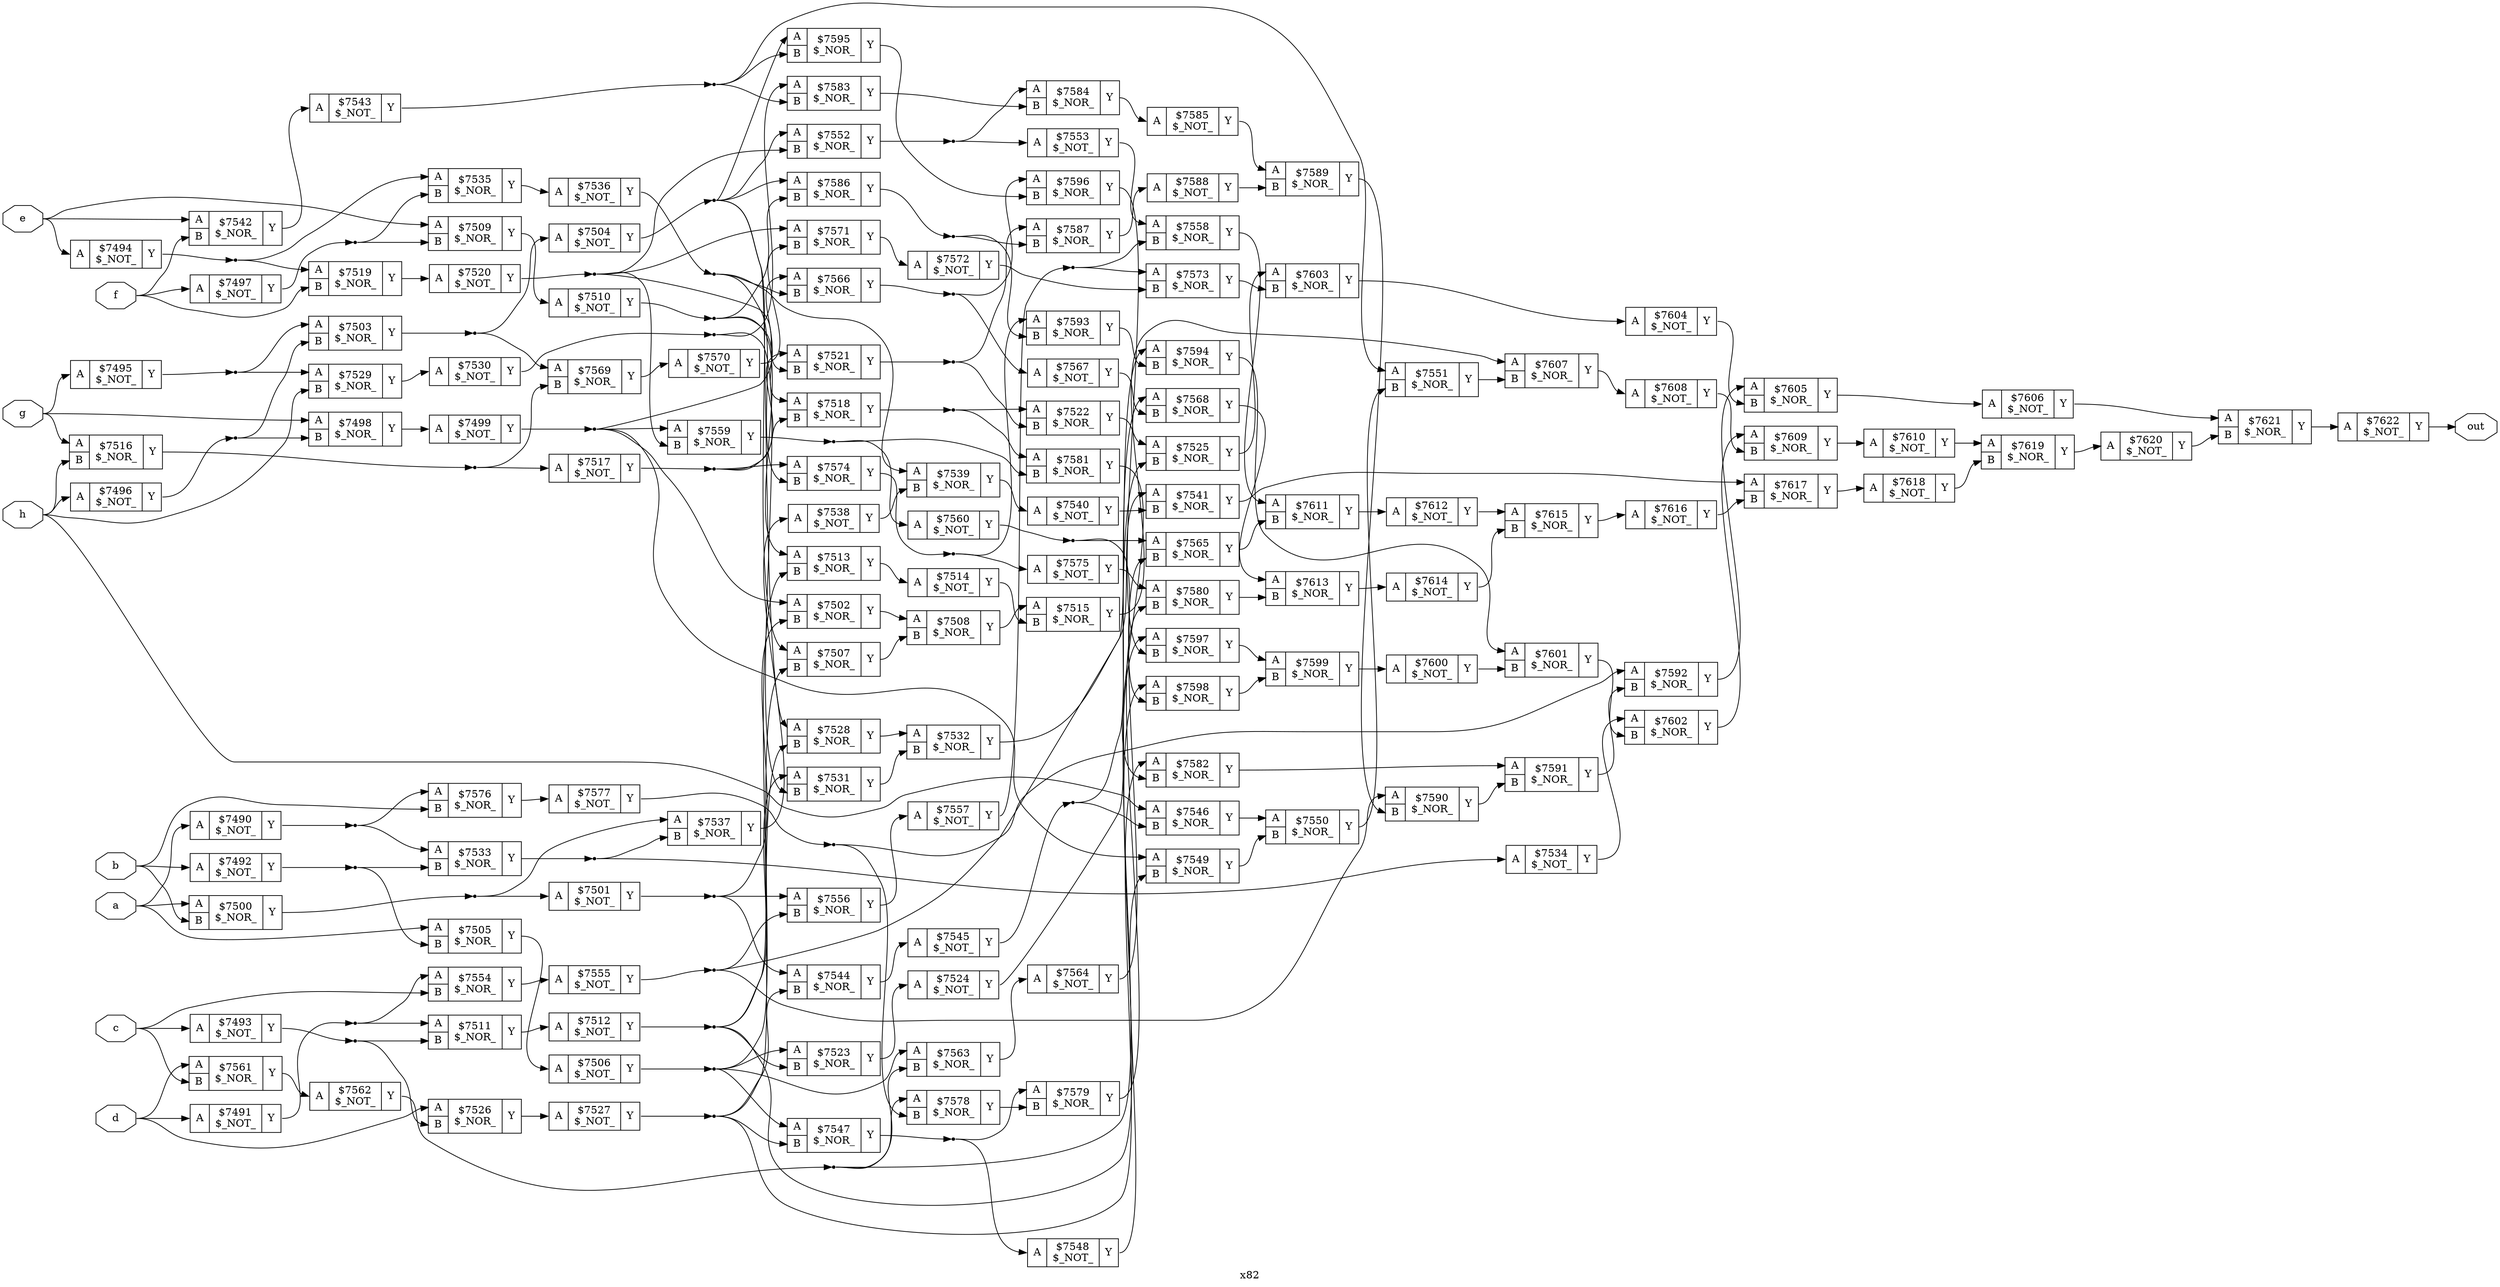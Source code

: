 digraph "x82" {
label="x82";
rankdir="LR";
remincross=true;
n133 [ shape=octagon, label="a", color="black", fontcolor="black" ];
n134 [ shape=octagon, label="b", color="black", fontcolor="black" ];
n135 [ shape=octagon, label="c", color="black", fontcolor="black" ];
n136 [ shape=octagon, label="d", color="black", fontcolor="black" ];
n137 [ shape=octagon, label="e", color="black", fontcolor="black" ];
n138 [ shape=octagon, label="f", color="black", fontcolor="black" ];
n139 [ shape=octagon, label="g", color="black", fontcolor="black" ];
n140 [ shape=octagon, label="h", color="black", fontcolor="black" ];
n141 [ shape=octagon, label="out", color="black", fontcolor="black" ];
c144 [ shape=record, label="{{<p142> A}|$7490\n$_NOT_|{<p143> Y}}" ];
c145 [ shape=record, label="{{<p142> A}|$7491\n$_NOT_|{<p143> Y}}" ];
c146 [ shape=record, label="{{<p142> A}|$7492\n$_NOT_|{<p143> Y}}" ];
c147 [ shape=record, label="{{<p142> A}|$7493\n$_NOT_|{<p143> Y}}" ];
c148 [ shape=record, label="{{<p142> A}|$7494\n$_NOT_|{<p143> Y}}" ];
c149 [ shape=record, label="{{<p142> A}|$7495\n$_NOT_|{<p143> Y}}" ];
c150 [ shape=record, label="{{<p142> A}|$7496\n$_NOT_|{<p143> Y}}" ];
c151 [ shape=record, label="{{<p142> A}|$7497\n$_NOT_|{<p143> Y}}" ];
c153 [ shape=record, label="{{<p142> A|<p152> B}|$7498\n$_NOR_|{<p143> Y}}" ];
c154 [ shape=record, label="{{<p142> A}|$7499\n$_NOT_|{<p143> Y}}" ];
c155 [ shape=record, label="{{<p142> A|<p152> B}|$7500\n$_NOR_|{<p143> Y}}" ];
c156 [ shape=record, label="{{<p142> A}|$7501\n$_NOT_|{<p143> Y}}" ];
c157 [ shape=record, label="{{<p142> A|<p152> B}|$7502\n$_NOR_|{<p143> Y}}" ];
c158 [ shape=record, label="{{<p142> A|<p152> B}|$7503\n$_NOR_|{<p143> Y}}" ];
c159 [ shape=record, label="{{<p142> A}|$7504\n$_NOT_|{<p143> Y}}" ];
c160 [ shape=record, label="{{<p142> A|<p152> B}|$7505\n$_NOR_|{<p143> Y}}" ];
c161 [ shape=record, label="{{<p142> A}|$7506\n$_NOT_|{<p143> Y}}" ];
c162 [ shape=record, label="{{<p142> A|<p152> B}|$7507\n$_NOR_|{<p143> Y}}" ];
c163 [ shape=record, label="{{<p142> A|<p152> B}|$7508\n$_NOR_|{<p143> Y}}" ];
c164 [ shape=record, label="{{<p142> A|<p152> B}|$7509\n$_NOR_|{<p143> Y}}" ];
c165 [ shape=record, label="{{<p142> A}|$7510\n$_NOT_|{<p143> Y}}" ];
c166 [ shape=record, label="{{<p142> A|<p152> B}|$7511\n$_NOR_|{<p143> Y}}" ];
c167 [ shape=record, label="{{<p142> A}|$7512\n$_NOT_|{<p143> Y}}" ];
c168 [ shape=record, label="{{<p142> A|<p152> B}|$7513\n$_NOR_|{<p143> Y}}" ];
c169 [ shape=record, label="{{<p142> A}|$7514\n$_NOT_|{<p143> Y}}" ];
c170 [ shape=record, label="{{<p142> A|<p152> B}|$7515\n$_NOR_|{<p143> Y}}" ];
c171 [ shape=record, label="{{<p142> A|<p152> B}|$7516\n$_NOR_|{<p143> Y}}" ];
c172 [ shape=record, label="{{<p142> A}|$7517\n$_NOT_|{<p143> Y}}" ];
c173 [ shape=record, label="{{<p142> A|<p152> B}|$7518\n$_NOR_|{<p143> Y}}" ];
c174 [ shape=record, label="{{<p142> A|<p152> B}|$7519\n$_NOR_|{<p143> Y}}" ];
c175 [ shape=record, label="{{<p142> A}|$7520\n$_NOT_|{<p143> Y}}" ];
c176 [ shape=record, label="{{<p142> A|<p152> B}|$7521\n$_NOR_|{<p143> Y}}" ];
c177 [ shape=record, label="{{<p142> A|<p152> B}|$7522\n$_NOR_|{<p143> Y}}" ];
c178 [ shape=record, label="{{<p142> A|<p152> B}|$7523\n$_NOR_|{<p143> Y}}" ];
c179 [ shape=record, label="{{<p142> A}|$7524\n$_NOT_|{<p143> Y}}" ];
c180 [ shape=record, label="{{<p142> A|<p152> B}|$7525\n$_NOR_|{<p143> Y}}" ];
c181 [ shape=record, label="{{<p142> A|<p152> B}|$7526\n$_NOR_|{<p143> Y}}" ];
c182 [ shape=record, label="{{<p142> A}|$7527\n$_NOT_|{<p143> Y}}" ];
c183 [ shape=record, label="{{<p142> A|<p152> B}|$7528\n$_NOR_|{<p143> Y}}" ];
c184 [ shape=record, label="{{<p142> A|<p152> B}|$7529\n$_NOR_|{<p143> Y}}" ];
c185 [ shape=record, label="{{<p142> A}|$7530\n$_NOT_|{<p143> Y}}" ];
c186 [ shape=record, label="{{<p142> A|<p152> B}|$7531\n$_NOR_|{<p143> Y}}" ];
c187 [ shape=record, label="{{<p142> A|<p152> B}|$7532\n$_NOR_|{<p143> Y}}" ];
c188 [ shape=record, label="{{<p142> A|<p152> B}|$7533\n$_NOR_|{<p143> Y}}" ];
c189 [ shape=record, label="{{<p142> A}|$7534\n$_NOT_|{<p143> Y}}" ];
c190 [ shape=record, label="{{<p142> A|<p152> B}|$7535\n$_NOR_|{<p143> Y}}" ];
c191 [ shape=record, label="{{<p142> A}|$7536\n$_NOT_|{<p143> Y}}" ];
c192 [ shape=record, label="{{<p142> A|<p152> B}|$7537\n$_NOR_|{<p143> Y}}" ];
c193 [ shape=record, label="{{<p142> A}|$7538\n$_NOT_|{<p143> Y}}" ];
c194 [ shape=record, label="{{<p142> A|<p152> B}|$7539\n$_NOR_|{<p143> Y}}" ];
c195 [ shape=record, label="{{<p142> A}|$7540\n$_NOT_|{<p143> Y}}" ];
c196 [ shape=record, label="{{<p142> A|<p152> B}|$7541\n$_NOR_|{<p143> Y}}" ];
c197 [ shape=record, label="{{<p142> A|<p152> B}|$7542\n$_NOR_|{<p143> Y}}" ];
c198 [ shape=record, label="{{<p142> A}|$7543\n$_NOT_|{<p143> Y}}" ];
c199 [ shape=record, label="{{<p142> A|<p152> B}|$7544\n$_NOR_|{<p143> Y}}" ];
c200 [ shape=record, label="{{<p142> A}|$7545\n$_NOT_|{<p143> Y}}" ];
c201 [ shape=record, label="{{<p142> A|<p152> B}|$7546\n$_NOR_|{<p143> Y}}" ];
c202 [ shape=record, label="{{<p142> A|<p152> B}|$7547\n$_NOR_|{<p143> Y}}" ];
c203 [ shape=record, label="{{<p142> A}|$7548\n$_NOT_|{<p143> Y}}" ];
c204 [ shape=record, label="{{<p142> A|<p152> B}|$7549\n$_NOR_|{<p143> Y}}" ];
c205 [ shape=record, label="{{<p142> A|<p152> B}|$7550\n$_NOR_|{<p143> Y}}" ];
c206 [ shape=record, label="{{<p142> A|<p152> B}|$7551\n$_NOR_|{<p143> Y}}" ];
c207 [ shape=record, label="{{<p142> A|<p152> B}|$7552\n$_NOR_|{<p143> Y}}" ];
c208 [ shape=record, label="{{<p142> A}|$7553\n$_NOT_|{<p143> Y}}" ];
c209 [ shape=record, label="{{<p142> A|<p152> B}|$7554\n$_NOR_|{<p143> Y}}" ];
c210 [ shape=record, label="{{<p142> A}|$7555\n$_NOT_|{<p143> Y}}" ];
c211 [ shape=record, label="{{<p142> A|<p152> B}|$7556\n$_NOR_|{<p143> Y}}" ];
c212 [ shape=record, label="{{<p142> A}|$7557\n$_NOT_|{<p143> Y}}" ];
c213 [ shape=record, label="{{<p142> A|<p152> B}|$7558\n$_NOR_|{<p143> Y}}" ];
c214 [ shape=record, label="{{<p142> A|<p152> B}|$7559\n$_NOR_|{<p143> Y}}" ];
c215 [ shape=record, label="{{<p142> A}|$7560\n$_NOT_|{<p143> Y}}" ];
c216 [ shape=record, label="{{<p142> A|<p152> B}|$7561\n$_NOR_|{<p143> Y}}" ];
c217 [ shape=record, label="{{<p142> A}|$7562\n$_NOT_|{<p143> Y}}" ];
c218 [ shape=record, label="{{<p142> A|<p152> B}|$7563\n$_NOR_|{<p143> Y}}" ];
c219 [ shape=record, label="{{<p142> A}|$7564\n$_NOT_|{<p143> Y}}" ];
c220 [ shape=record, label="{{<p142> A|<p152> B}|$7565\n$_NOR_|{<p143> Y}}" ];
c221 [ shape=record, label="{{<p142> A|<p152> B}|$7566\n$_NOR_|{<p143> Y}}" ];
c222 [ shape=record, label="{{<p142> A}|$7567\n$_NOT_|{<p143> Y}}" ];
c223 [ shape=record, label="{{<p142> A|<p152> B}|$7568\n$_NOR_|{<p143> Y}}" ];
c224 [ shape=record, label="{{<p142> A|<p152> B}|$7569\n$_NOR_|{<p143> Y}}" ];
c225 [ shape=record, label="{{<p142> A}|$7570\n$_NOT_|{<p143> Y}}" ];
c226 [ shape=record, label="{{<p142> A|<p152> B}|$7571\n$_NOR_|{<p143> Y}}" ];
c227 [ shape=record, label="{{<p142> A}|$7572\n$_NOT_|{<p143> Y}}" ];
c228 [ shape=record, label="{{<p142> A|<p152> B}|$7573\n$_NOR_|{<p143> Y}}" ];
c229 [ shape=record, label="{{<p142> A|<p152> B}|$7574\n$_NOR_|{<p143> Y}}" ];
c230 [ shape=record, label="{{<p142> A}|$7575\n$_NOT_|{<p143> Y}}" ];
c231 [ shape=record, label="{{<p142> A|<p152> B}|$7576\n$_NOR_|{<p143> Y}}" ];
c232 [ shape=record, label="{{<p142> A}|$7577\n$_NOT_|{<p143> Y}}" ];
c233 [ shape=record, label="{{<p142> A|<p152> B}|$7578\n$_NOR_|{<p143> Y}}" ];
c234 [ shape=record, label="{{<p142> A|<p152> B}|$7579\n$_NOR_|{<p143> Y}}" ];
c235 [ shape=record, label="{{<p142> A|<p152> B}|$7580\n$_NOR_|{<p143> Y}}" ];
c236 [ shape=record, label="{{<p142> A|<p152> B}|$7581\n$_NOR_|{<p143> Y}}" ];
c237 [ shape=record, label="{{<p142> A|<p152> B}|$7582\n$_NOR_|{<p143> Y}}" ];
c238 [ shape=record, label="{{<p142> A|<p152> B}|$7583\n$_NOR_|{<p143> Y}}" ];
c239 [ shape=record, label="{{<p142> A|<p152> B}|$7584\n$_NOR_|{<p143> Y}}" ];
c240 [ shape=record, label="{{<p142> A}|$7585\n$_NOT_|{<p143> Y}}" ];
c241 [ shape=record, label="{{<p142> A|<p152> B}|$7586\n$_NOR_|{<p143> Y}}" ];
c242 [ shape=record, label="{{<p142> A|<p152> B}|$7587\n$_NOR_|{<p143> Y}}" ];
c243 [ shape=record, label="{{<p142> A}|$7588\n$_NOT_|{<p143> Y}}" ];
c244 [ shape=record, label="{{<p142> A|<p152> B}|$7589\n$_NOR_|{<p143> Y}}" ];
c245 [ shape=record, label="{{<p142> A|<p152> B}|$7590\n$_NOR_|{<p143> Y}}" ];
c246 [ shape=record, label="{{<p142> A|<p152> B}|$7591\n$_NOR_|{<p143> Y}}" ];
c247 [ shape=record, label="{{<p142> A|<p152> B}|$7592\n$_NOR_|{<p143> Y}}" ];
c248 [ shape=record, label="{{<p142> A|<p152> B}|$7593\n$_NOR_|{<p143> Y}}" ];
c249 [ shape=record, label="{{<p142> A|<p152> B}|$7594\n$_NOR_|{<p143> Y}}" ];
c250 [ shape=record, label="{{<p142> A|<p152> B}|$7595\n$_NOR_|{<p143> Y}}" ];
c251 [ shape=record, label="{{<p142> A|<p152> B}|$7596\n$_NOR_|{<p143> Y}}" ];
c252 [ shape=record, label="{{<p142> A|<p152> B}|$7597\n$_NOR_|{<p143> Y}}" ];
c253 [ shape=record, label="{{<p142> A|<p152> B}|$7598\n$_NOR_|{<p143> Y}}" ];
c254 [ shape=record, label="{{<p142> A|<p152> B}|$7599\n$_NOR_|{<p143> Y}}" ];
c255 [ shape=record, label="{{<p142> A}|$7600\n$_NOT_|{<p143> Y}}" ];
c256 [ shape=record, label="{{<p142> A|<p152> B}|$7601\n$_NOR_|{<p143> Y}}" ];
c257 [ shape=record, label="{{<p142> A|<p152> B}|$7602\n$_NOR_|{<p143> Y}}" ];
c258 [ shape=record, label="{{<p142> A|<p152> B}|$7603\n$_NOR_|{<p143> Y}}" ];
c259 [ shape=record, label="{{<p142> A}|$7604\n$_NOT_|{<p143> Y}}" ];
c260 [ shape=record, label="{{<p142> A|<p152> B}|$7605\n$_NOR_|{<p143> Y}}" ];
c261 [ shape=record, label="{{<p142> A}|$7606\n$_NOT_|{<p143> Y}}" ];
c262 [ shape=record, label="{{<p142> A|<p152> B}|$7607\n$_NOR_|{<p143> Y}}" ];
c263 [ shape=record, label="{{<p142> A}|$7608\n$_NOT_|{<p143> Y}}" ];
c264 [ shape=record, label="{{<p142> A|<p152> B}|$7609\n$_NOR_|{<p143> Y}}" ];
c265 [ shape=record, label="{{<p142> A}|$7610\n$_NOT_|{<p143> Y}}" ];
c266 [ shape=record, label="{{<p142> A|<p152> B}|$7611\n$_NOR_|{<p143> Y}}" ];
c267 [ shape=record, label="{{<p142> A}|$7612\n$_NOT_|{<p143> Y}}" ];
c268 [ shape=record, label="{{<p142> A|<p152> B}|$7613\n$_NOR_|{<p143> Y}}" ];
c269 [ shape=record, label="{{<p142> A}|$7614\n$_NOT_|{<p143> Y}}" ];
c270 [ shape=record, label="{{<p142> A|<p152> B}|$7615\n$_NOR_|{<p143> Y}}" ];
c271 [ shape=record, label="{{<p142> A}|$7616\n$_NOT_|{<p143> Y}}" ];
c272 [ shape=record, label="{{<p142> A|<p152> B}|$7617\n$_NOR_|{<p143> Y}}" ];
c273 [ shape=record, label="{{<p142> A}|$7618\n$_NOT_|{<p143> Y}}" ];
c274 [ shape=record, label="{{<p142> A|<p152> B}|$7619\n$_NOR_|{<p143> Y}}" ];
c275 [ shape=record, label="{{<p142> A}|$7620\n$_NOT_|{<p143> Y}}" ];
c276 [ shape=record, label="{{<p142> A|<p152> B}|$7621\n$_NOR_|{<p143> Y}}" ];
c277 [ shape=record, label="{{<p142> A}|$7622\n$_NOT_|{<p143> Y}}" ];
c235:p143:e -> c268:p152:w [color="black", label=""];
c244:p143:e -> c245:p152:w [color="black", label=""];
n100 [ shape=point ];
c202:p143:e -> n100:w [color="black", label=""];
n100:e -> c203:p142:w [color="black", label=""];
n100:e -> c234:p142:w [color="black", label=""];
c203:p143:e -> c204:p152:w [color="black", label=""];
c204:p143:e -> c205:p152:w [color="black", label=""];
c205:p143:e -> c206:p152:w [color="black", label=""];
c206:p143:e -> c262:p152:w [color="black", label=""];
n105 [ shape=point ];
c207:p143:e -> n105:w [color="black", label=""];
n105:e -> c208:p142:w [color="black", label=""];
n105:e -> c239:p142:w [color="black", label=""];
c208:p143:e -> c213:p142:w [color="black", label=""];
c209:p143:e -> c210:p142:w [color="black", label=""];
n108 [ shape=point ];
c210:p143:e -> n108:w [color="black", label=""];
n108:e -> c211:p152:w [color="black", label=""];
n108:e -> c245:p142:w [color="black", label=""];
n108:e -> c249:p142:w [color="black", label=""];
c211:p143:e -> c212:p142:w [color="black", label=""];
n11 [ shape=point ];
c144:p143:e -> n11:w [color="black", label=""];
n11:e -> c188:p142:w [color="black", label=""];
n11:e -> c231:p142:w [color="black", label=""];
n110 [ shape=point ];
c212:p143:e -> n110:w [color="black", label=""];
n110:e -> c213:p152:w [color="black", label=""];
n110:e -> c228:p142:w [color="black", label=""];
c213:p143:e -> c266:p142:w [color="black", label=""];
n112 [ shape=point ];
c214:p143:e -> n112:w [color="black", label=""];
n112:e -> c215:p142:w [color="black", label=""];
n112:e -> c236:p152:w [color="black", label=""];
n113 [ shape=point ];
c215:p143:e -> n113:w [color="black", label=""];
n113:e -> c220:p142:w [color="black", label=""];
n113:e -> c253:p152:w [color="black", label=""];
c216:p143:e -> c217:p142:w [color="black", label=""];
n115 [ shape=point ];
c217:p143:e -> n115:w [color="black", label=""];
n115:e -> c218:p152:w [color="black", label=""];
n115:e -> c233:p142:w [color="black", label=""];
n115:e -> c252:p142:w [color="black", label=""];
c218:p143:e -> c219:p142:w [color="black", label=""];
c219:p143:e -> c220:p152:w [color="black", label=""];
c220:p143:e -> c266:p152:w [color="black", label=""];
n119 [ shape=point ];
c221:p143:e -> n119:w [color="black", label=""];
n119:e -> c222:p142:w [color="black", label=""];
n119:e -> c251:p142:w [color="black", label=""];
c245:p143:e -> c246:p152:w [color="black", label=""];
c222:p143:e -> c223:p152:w [color="black", label=""];
c223:p143:e -> c268:p142:w [color="black", label=""];
c224:p143:e -> c225:p142:w [color="black", label=""];
c225:p143:e -> c226:p152:w [color="black", label=""];
c226:p143:e -> c227:p142:w [color="black", label=""];
c227:p143:e -> c228:p152:w [color="black", label=""];
c228:p143:e -> c258:p152:w [color="black", label=""];
n127 [ shape=point ];
c229:p143:e -> n127:w [color="black", label=""];
n127:e -> c230:p142:w [color="black", label=""];
n127:e -> c248:p142:w [color="black", label=""];
c230:p143:e -> c235:p142:w [color="black", label=""];
c231:p143:e -> c232:p142:w [color="black", label=""];
c246:p143:e -> c247:p152:w [color="black", label=""];
n130 [ shape=point ];
c232:p143:e -> n130:w [color="black", label=""];
n130:e -> c233:p152:w [color="black", label=""];
n130:e -> c247:p142:w [color="black", label=""];
c233:p143:e -> c234:p152:w [color="black", label=""];
c234:p143:e -> c235:p152:w [color="black", label=""];
n133:e -> c144:p142:w [color="black", label=""];
n133:e -> c155:p142:w [color="black", label=""];
n133:e -> c160:p142:w [color="black", label=""];
n134:e -> c146:p142:w [color="black", label=""];
n134:e -> c155:p152:w [color="black", label=""];
n134:e -> c231:p152:w [color="black", label=""];
n135:e -> c147:p142:w [color="black", label=""];
n135:e -> c209:p152:w [color="black", label=""];
n135:e -> c216:p152:w [color="black", label=""];
n136:e -> c145:p142:w [color="black", label=""];
n136:e -> c181:p142:w [color="black", label=""];
n136:e -> c216:p142:w [color="black", label=""];
n137:e -> c148:p142:w [color="black", label=""];
n137:e -> c164:p142:w [color="black", label=""];
n137:e -> c197:p142:w [color="black", label=""];
n138:e -> c151:p142:w [color="black", label=""];
n138:e -> c174:p152:w [color="black", label=""];
n138:e -> c197:p152:w [color="black", label=""];
n139:e -> c149:p142:w [color="black", label=""];
n139:e -> c153:p142:w [color="black", label=""];
n139:e -> c171:p142:w [color="black", label=""];
c247:p143:e -> c260:p142:w [color="black", label=""];
n140:e -> c150:p142:w [color="black", label=""];
n140:e -> c171:p152:w [color="black", label=""];
n140:e -> c184:p152:w [color="black", label=""];
n140:e -> c201:p142:w [color="black", label=""];
c277:p143:e -> n141:w [color="black", label=""];
c248:p143:e -> c249:p152:w [color="black", label=""];
c249:p143:e -> c256:p142:w [color="black", label=""];
c250:p143:e -> c251:p152:w [color="black", label=""];
c251:p143:e -> c252:p152:w [color="black", label=""];
c252:p143:e -> c254:p142:w [color="black", label=""];
c236:p143:e -> c237:p152:w [color="black", label=""];
c253:p143:e -> c254:p152:w [color="black", label=""];
c254:p143:e -> c255:p142:w [color="black", label=""];
n22 [ shape=point ];
c145:p143:e -> n22:w [color="black", label=""];
n22:e -> c166:p142:w [color="black", label=""];
n22:e -> c209:p142:w [color="black", label=""];
c255:p143:e -> c256:p152:w [color="black", label=""];
c256:p143:e -> c257:p152:w [color="black", label=""];
c257:p143:e -> c264:p142:w [color="black", label=""];
c258:p143:e -> c259:p142:w [color="black", label=""];
c259:p143:e -> c260:p152:w [color="black", label=""];
c260:p143:e -> c261:p142:w [color="black", label=""];
c261:p143:e -> c276:p142:w [color="black", label=""];
c237:p143:e -> c246:p142:w [color="black", label=""];
c262:p143:e -> c263:p142:w [color="black", label=""];
c263:p143:e -> c264:p152:w [color="black", label=""];
c264:p143:e -> c265:p142:w [color="black", label=""];
n33 [ shape=point ];
c146:p143:e -> n33:w [color="black", label=""];
n33:e -> c160:p152:w [color="black", label=""];
n33:e -> c188:p152:w [color="black", label=""];
c265:p143:e -> c274:p142:w [color="black", label=""];
c266:p143:e -> c267:p142:w [color="black", label=""];
c267:p143:e -> c270:p142:w [color="black", label=""];
c268:p143:e -> c269:p142:w [color="black", label=""];
c269:p143:e -> c270:p152:w [color="black", label=""];
c270:p143:e -> c271:p142:w [color="black", label=""];
c238:p143:e -> c239:p152:w [color="black", label=""];
c271:p143:e -> c272:p152:w [color="black", label=""];
c272:p143:e -> c273:p142:w [color="black", label=""];
c273:p143:e -> c274:p152:w [color="black", label=""];
c274:p143:e -> c275:p142:w [color="black", label=""];
n44 [ shape=point ];
c147:p143:e -> n44:w [color="black", label=""];
n44:e -> c166:p152:w [color="black", label=""];
n44:e -> c181:p152:w [color="black", label=""];
c275:p143:e -> c276:p152:w [color="black", label=""];
c276:p143:e -> c277:p142:w [color="black", label=""];
n47 [ shape=point ];
c148:p143:e -> n47:w [color="black", label=""];
n47:e -> c174:p142:w [color="black", label=""];
n47:e -> c190:p142:w [color="black", label=""];
n48 [ shape=point ];
c149:p143:e -> n48:w [color="black", label=""];
n48:e -> c158:p142:w [color="black", label=""];
n48:e -> c184:p142:w [color="black", label=""];
n49 [ shape=point ];
c150:p143:e -> n49:w [color="black", label=""];
n49:e -> c153:p152:w [color="black", label=""];
n49:e -> c158:p152:w [color="black", label=""];
c239:p143:e -> c240:p142:w [color="black", label=""];
n50 [ shape=point ];
c151:p143:e -> n50:w [color="black", label=""];
n50:e -> c164:p152:w [color="black", label=""];
n50:e -> c190:p152:w [color="black", label=""];
c153:p143:e -> c154:p142:w [color="black", label=""];
n52 [ shape=point ];
c154:p143:e -> n52:w [color="black", label=""];
n52:e -> c157:p142:w [color="black", label=""];
n52:e -> c204:p142:w [color="black", label=""];
n52:e -> c214:p142:w [color="black", label=""];
n52:e -> c221:p142:w [color="black", label=""];
n53 [ shape=point ];
c155:p143:e -> n53:w [color="black", label=""];
n53:e -> c156:p142:w [color="black", label=""];
n53:e -> c192:p142:w [color="black", label=""];
n54 [ shape=point ];
c156:p143:e -> n54:w [color="black", label=""];
n54:e -> c157:p152:w [color="black", label=""];
n54:e -> c199:p142:w [color="black", label=""];
n54:e -> c211:p142:w [color="black", label=""];
c157:p143:e -> c163:p142:w [color="black", label=""];
n56 [ shape=point ];
c158:p143:e -> n56:w [color="black", label=""];
n56:e -> c159:p142:w [color="black", label=""];
n56:e -> c224:p142:w [color="black", label=""];
n57 [ shape=point ];
c159:p143:e -> n57:w [color="black", label=""];
n57:e -> c162:p142:w [color="black", label=""];
n57:e -> c183:p142:w [color="black", label=""];
n57:e -> c207:p142:w [color="black", label=""];
n57:e -> c241:p142:w [color="black", label=""];
n57:e -> c250:p142:w [color="black", label=""];
c160:p143:e -> c161:p142:w [color="black", label=""];
n59 [ shape=point ];
c161:p143:e -> n59:w [color="black", label=""];
n59:e -> c162:p152:w [color="black", label=""];
n59:e -> c178:p142:w [color="black", label=""];
n59:e -> c202:p142:w [color="black", label=""];
n59:e -> c218:p142:w [color="black", label=""];
c240:p143:e -> c244:p142:w [color="black", label=""];
c162:p143:e -> c163:p152:w [color="black", label=""];
c163:p143:e -> c170:p142:w [color="black", label=""];
c164:p143:e -> c165:p142:w [color="black", label=""];
n63 [ shape=point ];
c165:p143:e -> n63:w [color="black", label=""];
n63:e -> c168:p142:w [color="black", label=""];
n63:e -> c173:p142:w [color="black", label=""];
n63:e -> c241:p152:w [color="black", label=""];
c166:p143:e -> c167:p142:w [color="black", label=""];
n65 [ shape=point ];
c167:p143:e -> n65:w [color="black", label=""];
n65:e -> c168:p152:w [color="black", label=""];
n65:e -> c178:p152:w [color="black", label=""];
n65:e -> c186:p142:w [color="black", label=""];
n65:e -> c253:p142:w [color="black", label=""];
c168:p143:e -> c169:p142:w [color="black", label=""];
c169:p143:e -> c170:p152:w [color="black", label=""];
c170:p143:e -> c262:p142:w [color="black", label=""];
n69 [ shape=point ];
c171:p143:e -> n69:w [color="black", label=""];
n69:e -> c172:p142:w [color="black", label=""];
n69:e -> c224:p152:w [color="black", label=""];
n7 [ shape=point ];
c241:p143:e -> n7:w [color="black", label=""];
n7:e -> c242:p152:w [color="black", label=""];
n7:e -> c248:p152:w [color="black", label=""];
n70 [ shape=point ];
c172:p143:e -> n70:w [color="black", label=""];
n70:e -> c173:p152:w [color="black", label=""];
n70:e -> c176:p142:w [color="black", label=""];
n70:e -> c229:p142:w [color="black", label=""];
n71 [ shape=point ];
c173:p143:e -> n71:w [color="black", label=""];
n71:e -> c177:p142:w [color="black", label=""];
n71:e -> c236:p142:w [color="black", label=""];
c174:p143:e -> c175:p142:w [color="black", label=""];
n73 [ shape=point ];
c175:p143:e -> n73:w [color="black", label=""];
n73:e -> c176:p152:w [color="black", label=""];
n73:e -> c207:p152:w [color="black", label=""];
n73:e -> c214:p152:w [color="black", label=""];
n73:e -> c226:p142:w [color="black", label=""];
n74 [ shape=point ];
c176:p143:e -> n74:w [color="black", label=""];
n74:e -> c177:p152:w [color="black", label=""];
n74:e -> c242:p142:w [color="black", label=""];
c177:p143:e -> c180:p142:w [color="black", label=""];
c178:p143:e -> c179:p142:w [color="black", label=""];
c179:p143:e -> c180:p152:w [color="black", label=""];
c180:p143:e -> c258:p142:w [color="black", label=""];
c181:p143:e -> c182:p142:w [color="black", label=""];
c242:p143:e -> c243:p142:w [color="black", label=""];
n80 [ shape=point ];
c182:p143:e -> n80:w [color="black", label=""];
n80:e -> c183:p152:w [color="black", label=""];
n80:e -> c199:p152:w [color="black", label=""];
n80:e -> c202:p152:w [color="black", label=""];
n80:e -> c237:p142:w [color="black", label=""];
c183:p143:e -> c187:p142:w [color="black", label=""];
c184:p143:e -> c185:p142:w [color="black", label=""];
n83 [ shape=point ];
c185:p143:e -> n83:w [color="black", label=""];
n83:e -> c186:p152:w [color="black", label=""];
n83:e -> c238:p142:w [color="black", label=""];
c186:p143:e -> c187:p152:w [color="black", label=""];
c187:p143:e -> c196:p142:w [color="black", label=""];
n86 [ shape=point ];
c188:p143:e -> n86:w [color="black", label=""];
n86:e -> c189:p142:w [color="black", label=""];
n86:e -> c192:p152:w [color="black", label=""];
c189:p143:e -> c257:p142:w [color="black", label=""];
c190:p143:e -> c191:p142:w [color="black", label=""];
n89 [ shape=point ];
c191:p143:e -> n89:w [color="black", label=""];
n89:e -> c194:p142:w [color="black", label=""];
n89:e -> c221:p152:w [color="black", label=""];
n89:e -> c229:p152:w [color="black", label=""];
c243:p143:e -> c244:p152:w [color="black", label=""];
c192:p143:e -> c193:p142:w [color="black", label=""];
c193:p143:e -> c194:p152:w [color="black", label=""];
c194:p143:e -> c195:p142:w [color="black", label=""];
c195:p143:e -> c196:p152:w [color="black", label=""];
c196:p143:e -> c272:p142:w [color="black", label=""];
c197:p143:e -> c198:p142:w [color="black", label=""];
n96 [ shape=point ];
c198:p143:e -> n96:w [color="black", label=""];
n96:e -> c206:p142:w [color="black", label=""];
n96:e -> c238:p152:w [color="black", label=""];
n96:e -> c250:p152:w [color="black", label=""];
c199:p143:e -> c200:p142:w [color="black", label=""];
n98 [ shape=point ];
c200:p143:e -> n98:w [color="black", label=""];
n98:e -> c201:p152:w [color="black", label=""];
n98:e -> c223:p142:w [color="black", label=""];
c201:p143:e -> c205:p142:w [color="black", label=""];
}
